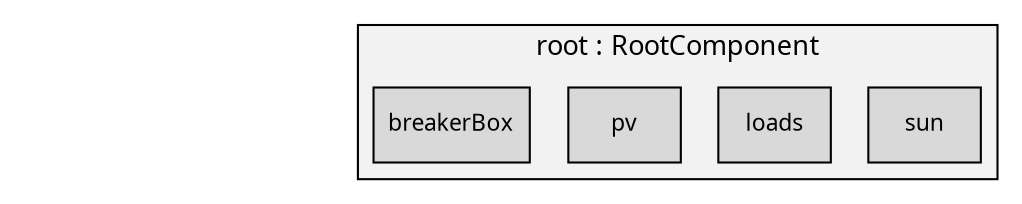 digraph G {
	fontname = "Calibri";
	fontsize = 13;
	node [fontname = "Calibri", fontsize = 11];
	edge [fontname = "Calibri", fontsize = 9];
	"sun_inputs" [label = "", shape = point, color = white];
	"loads_inputs" [label = "", shape = point, color = white];
	"pv_inputs" [label = "", shape = point, color = white];
	"breakerBox_inputs" [label = "", shape = point, color = white];
	"sun_outputs" [label = "", shape = point, color = white];
	"loads_outputs" [label = "", shape = point, color = white];
	"pv_outputs" [label = "", shape = point, color = white];
	"breakerBox_outputs" [label = "", shape = point, color = white];
	subgraph "cluster_root" {
		label = "root : RootComponent";
		style = filled;
		fillcolor = gray95;
		"sun" [label = "sun", shape = rectangle, margin = 0.1 style = filled, fillcolor = gray85];
		"loads" [label = "loads", shape = rectangle, margin = 0.1 style = filled, fillcolor = gray85];
		"pv" [label = "pv", shape = rectangle, margin = 0.1 style = filled, fillcolor = gray85];
		"breakerBox" [label = "breakerBox", shape = rectangle, margin = 0.1 style = filled, fillcolor = gray85];
	}
}